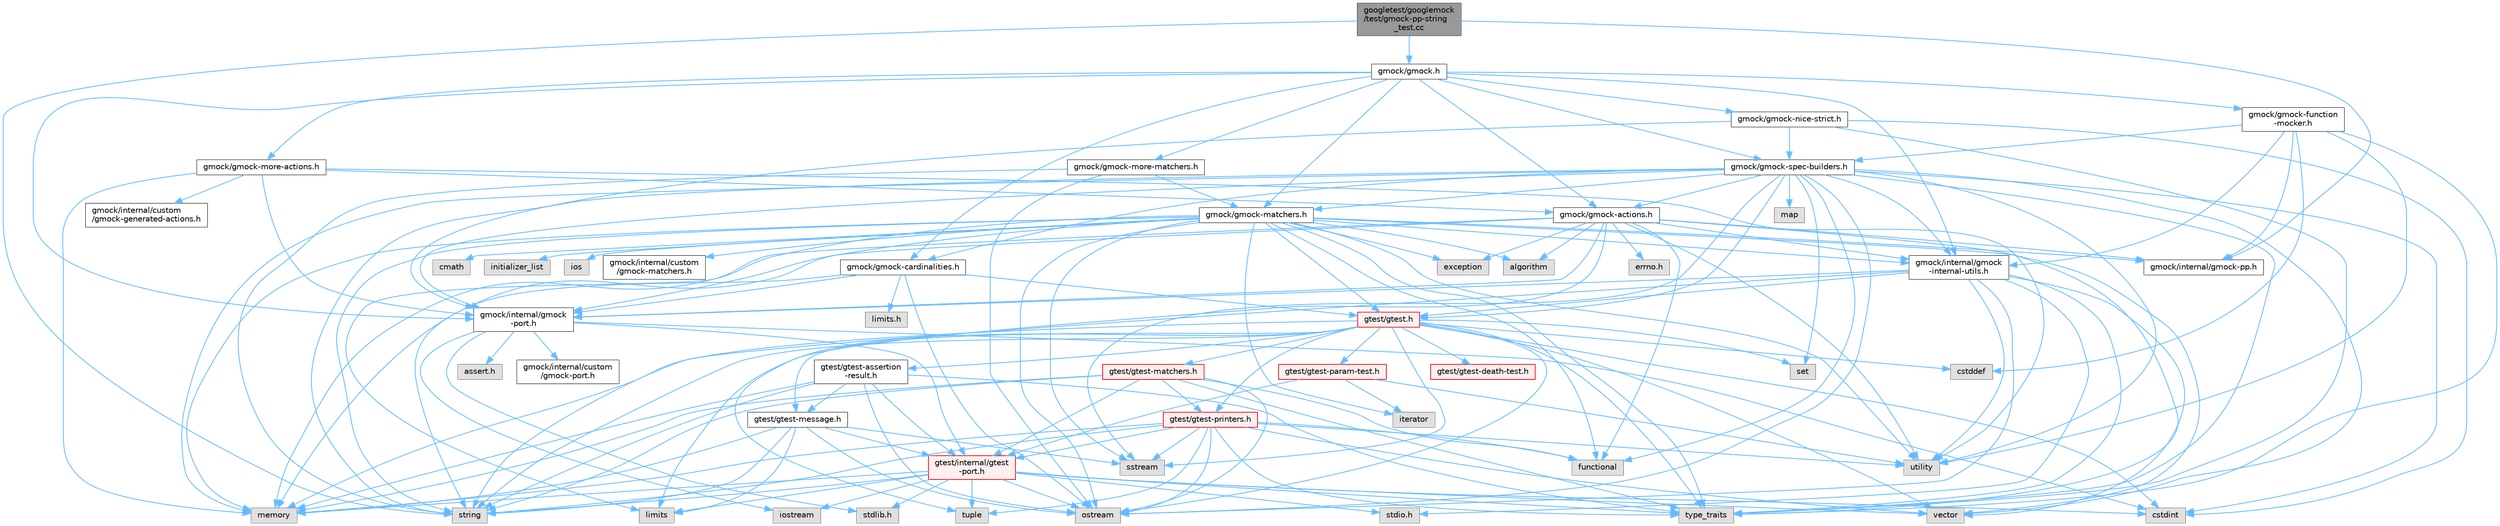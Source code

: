 digraph "googletest/googlemock/test/gmock-pp-string_test.cc"
{
 // LATEX_PDF_SIZE
  bgcolor="transparent";
  edge [fontname=Helvetica,fontsize=10,labelfontname=Helvetica,labelfontsize=10];
  node [fontname=Helvetica,fontsize=10,shape=box,height=0.2,width=0.4];
  Node1 [id="Node000001",label="googletest/googlemock\l/test/gmock-pp-string\l_test.cc",height=0.2,width=0.4,color="gray40", fillcolor="grey60", style="filled", fontcolor="black",tooltip=" "];
  Node1 -> Node2 [id="edge159_Node000001_Node000002",color="steelblue1",style="solid",tooltip=" "];
  Node2 [id="Node000002",label="string",height=0.2,width=0.4,color="grey60", fillcolor="#E0E0E0", style="filled",tooltip=" "];
  Node1 -> Node3 [id="edge160_Node000001_Node000003",color="steelblue1",style="solid",tooltip=" "];
  Node3 [id="Node000003",label="gmock/gmock.h",height=0.2,width=0.4,color="grey40", fillcolor="white", style="filled",URL="$gmock_8h.html",tooltip=" "];
  Node3 -> Node4 [id="edge161_Node000003_Node000004",color="steelblue1",style="solid",tooltip=" "];
  Node4 [id="Node000004",label="gmock/gmock-actions.h",height=0.2,width=0.4,color="grey40", fillcolor="white", style="filled",URL="$gmock-actions_8h.html",tooltip=" "];
  Node4 -> Node5 [id="edge162_Node000004_Node000005",color="steelblue1",style="solid",tooltip=" "];
  Node5 [id="Node000005",label="errno.h",height=0.2,width=0.4,color="grey60", fillcolor="#E0E0E0", style="filled",tooltip=" "];
  Node4 -> Node6 [id="edge163_Node000004_Node000006",color="steelblue1",style="solid",tooltip=" "];
  Node6 [id="Node000006",label="algorithm",height=0.2,width=0.4,color="grey60", fillcolor="#E0E0E0", style="filled",tooltip=" "];
  Node4 -> Node7 [id="edge164_Node000004_Node000007",color="steelblue1",style="solid",tooltip=" "];
  Node7 [id="Node000007",label="exception",height=0.2,width=0.4,color="grey60", fillcolor="#E0E0E0", style="filled",tooltip=" "];
  Node4 -> Node8 [id="edge165_Node000004_Node000008",color="steelblue1",style="solid",tooltip=" "];
  Node8 [id="Node000008",label="functional",height=0.2,width=0.4,color="grey60", fillcolor="#E0E0E0", style="filled",tooltip=" "];
  Node4 -> Node9 [id="edge166_Node000004_Node000009",color="steelblue1",style="solid",tooltip=" "];
  Node9 [id="Node000009",label="memory",height=0.2,width=0.4,color="grey60", fillcolor="#E0E0E0", style="filled",tooltip=" "];
  Node4 -> Node2 [id="edge167_Node000004_Node000002",color="steelblue1",style="solid",tooltip=" "];
  Node4 -> Node10 [id="edge168_Node000004_Node000010",color="steelblue1",style="solid",tooltip=" "];
  Node10 [id="Node000010",label="tuple",height=0.2,width=0.4,color="grey60", fillcolor="#E0E0E0", style="filled",tooltip=" "];
  Node4 -> Node11 [id="edge169_Node000004_Node000011",color="steelblue1",style="solid",tooltip=" "];
  Node11 [id="Node000011",label="type_traits",height=0.2,width=0.4,color="grey60", fillcolor="#E0E0E0", style="filled",tooltip=" "];
  Node4 -> Node12 [id="edge170_Node000004_Node000012",color="steelblue1",style="solid",tooltip=" "];
  Node12 [id="Node000012",label="utility",height=0.2,width=0.4,color="grey60", fillcolor="#E0E0E0", style="filled",tooltip=" "];
  Node4 -> Node13 [id="edge171_Node000004_Node000013",color="steelblue1",style="solid",tooltip=" "];
  Node13 [id="Node000013",label="gmock/internal/gmock\l-internal-utils.h",height=0.2,width=0.4,color="grey40", fillcolor="white", style="filled",URL="$gmock-internal-utils_8h.html",tooltip=" "];
  Node13 -> Node14 [id="edge172_Node000013_Node000014",color="steelblue1",style="solid",tooltip=" "];
  Node14 [id="Node000014",label="stdio.h",height=0.2,width=0.4,color="grey60", fillcolor="#E0E0E0", style="filled",tooltip=" "];
  Node13 -> Node15 [id="edge173_Node000013_Node000015",color="steelblue1",style="solid",tooltip=" "];
  Node15 [id="Node000015",label="ostream",height=0.2,width=0.4,color="grey60", fillcolor="#E0E0E0", style="filled",tooltip=" "];
  Node13 -> Node2 [id="edge174_Node000013_Node000002",color="steelblue1",style="solid",tooltip=" "];
  Node13 -> Node11 [id="edge175_Node000013_Node000011",color="steelblue1",style="solid",tooltip=" "];
  Node13 -> Node12 [id="edge176_Node000013_Node000012",color="steelblue1",style="solid",tooltip=" "];
  Node13 -> Node16 [id="edge177_Node000013_Node000016",color="steelblue1",style="solid",tooltip=" "];
  Node16 [id="Node000016",label="vector",height=0.2,width=0.4,color="grey60", fillcolor="#E0E0E0", style="filled",tooltip=" "];
  Node13 -> Node17 [id="edge178_Node000013_Node000017",color="steelblue1",style="solid",tooltip=" "];
  Node17 [id="Node000017",label="gmock/internal/gmock\l-port.h",height=0.2,width=0.4,color="grey40", fillcolor="white", style="filled",URL="$gmock-port_8h.html",tooltip=" "];
  Node17 -> Node18 [id="edge179_Node000017_Node000018",color="steelblue1",style="solid",tooltip=" "];
  Node18 [id="Node000018",label="assert.h",height=0.2,width=0.4,color="grey60", fillcolor="#E0E0E0", style="filled",tooltip=" "];
  Node17 -> Node19 [id="edge180_Node000017_Node000019",color="steelblue1",style="solid",tooltip=" "];
  Node19 [id="Node000019",label="stdlib.h",height=0.2,width=0.4,color="grey60", fillcolor="#E0E0E0", style="filled",tooltip=" "];
  Node17 -> Node20 [id="edge181_Node000017_Node000020",color="steelblue1",style="solid",tooltip=" "];
  Node20 [id="Node000020",label="cstdint",height=0.2,width=0.4,color="grey60", fillcolor="#E0E0E0", style="filled",tooltip=" "];
  Node17 -> Node21 [id="edge182_Node000017_Node000021",color="steelblue1",style="solid",tooltip=" "];
  Node21 [id="Node000021",label="iostream",height=0.2,width=0.4,color="grey60", fillcolor="#E0E0E0", style="filled",tooltip=" "];
  Node17 -> Node22 [id="edge183_Node000017_Node000022",color="steelblue1",style="solid",tooltip=" "];
  Node22 [id="Node000022",label="gmock/internal/custom\l/gmock-port.h",height=0.2,width=0.4,color="grey40", fillcolor="white", style="filled",URL="$custom_2gmock-port_8h.html",tooltip=" "];
  Node17 -> Node23 [id="edge184_Node000017_Node000023",color="steelblue1",style="solid",tooltip=" "];
  Node23 [id="Node000023",label="gtest/internal/gtest\l-port.h",height=0.2,width=0.4,color="red", fillcolor="#FFF0F0", style="filled",URL="$gtest-port_8h.html",tooltip=" "];
  Node23 -> Node14 [id="edge185_Node000023_Node000014",color="steelblue1",style="solid",tooltip=" "];
  Node23 -> Node19 [id="edge186_Node000023_Node000019",color="steelblue1",style="solid",tooltip=" "];
  Node23 -> Node20 [id="edge187_Node000023_Node000020",color="steelblue1",style="solid",tooltip=" "];
  Node23 -> Node21 [id="edge188_Node000023_Node000021",color="steelblue1",style="solid",tooltip=" "];
  Node23 -> Node33 [id="edge189_Node000023_Node000033",color="steelblue1",style="solid",tooltip=" "];
  Node33 [id="Node000033",label="limits",height=0.2,width=0.4,color="grey60", fillcolor="#E0E0E0", style="filled",tooltip=" "];
  Node23 -> Node9 [id="edge190_Node000023_Node000009",color="steelblue1",style="solid",tooltip=" "];
  Node23 -> Node15 [id="edge191_Node000023_Node000015",color="steelblue1",style="solid",tooltip=" "];
  Node23 -> Node2 [id="edge192_Node000023_Node000002",color="steelblue1",style="solid",tooltip=" "];
  Node23 -> Node10 [id="edge193_Node000023_Node000010",color="steelblue1",style="solid",tooltip=" "];
  Node23 -> Node11 [id="edge194_Node000023_Node000011",color="steelblue1",style="solid",tooltip=" "];
  Node23 -> Node16 [id="edge195_Node000023_Node000016",color="steelblue1",style="solid",tooltip=" "];
  Node13 -> Node48 [id="edge196_Node000013_Node000048",color="steelblue1",style="solid",tooltip=" "];
  Node48 [id="Node000048",label="gtest/gtest.h",height=0.2,width=0.4,color="red", fillcolor="#FFF0F0", style="filled",URL="$gtest_8h.html",tooltip=" "];
  Node48 -> Node29 [id="edge197_Node000048_Node000029",color="steelblue1",style="solid",tooltip=" "];
  Node29 [id="Node000029",label="cstddef",height=0.2,width=0.4,color="grey60", fillcolor="#E0E0E0", style="filled",tooltip=" "];
  Node48 -> Node20 [id="edge198_Node000048_Node000020",color="steelblue1",style="solid",tooltip=" "];
  Node48 -> Node33 [id="edge199_Node000048_Node000033",color="steelblue1",style="solid",tooltip=" "];
  Node48 -> Node9 [id="edge200_Node000048_Node000009",color="steelblue1",style="solid",tooltip=" "];
  Node48 -> Node15 [id="edge201_Node000048_Node000015",color="steelblue1",style="solid",tooltip=" "];
  Node48 -> Node32 [id="edge202_Node000048_Node000032",color="steelblue1",style="solid",tooltip=" "];
  Node32 [id="Node000032",label="set",height=0.2,width=0.4,color="grey60", fillcolor="#E0E0E0", style="filled",tooltip=" "];
  Node48 -> Node49 [id="edge203_Node000048_Node000049",color="steelblue1",style="solid",tooltip=" "];
  Node49 [id="Node000049",label="sstream",height=0.2,width=0.4,color="grey60", fillcolor="#E0E0E0", style="filled",tooltip=" "];
  Node48 -> Node2 [id="edge204_Node000048_Node000002",color="steelblue1",style="solid",tooltip=" "];
  Node48 -> Node11 [id="edge205_Node000048_Node000011",color="steelblue1",style="solid",tooltip=" "];
  Node48 -> Node16 [id="edge206_Node000048_Node000016",color="steelblue1",style="solid",tooltip=" "];
  Node48 -> Node50 [id="edge207_Node000048_Node000050",color="steelblue1",style="solid",tooltip=" "];
  Node50 [id="Node000050",label="gtest/gtest-assertion\l-result.h",height=0.2,width=0.4,color="grey40", fillcolor="white", style="filled",URL="$gtest-assertion-result_8h.html",tooltip=" "];
  Node50 -> Node9 [id="edge208_Node000050_Node000009",color="steelblue1",style="solid",tooltip=" "];
  Node50 -> Node15 [id="edge209_Node000050_Node000015",color="steelblue1",style="solid",tooltip=" "];
  Node50 -> Node2 [id="edge210_Node000050_Node000002",color="steelblue1",style="solid",tooltip=" "];
  Node50 -> Node11 [id="edge211_Node000050_Node000011",color="steelblue1",style="solid",tooltip=" "];
  Node50 -> Node51 [id="edge212_Node000050_Node000051",color="steelblue1",style="solid",tooltip=" "];
  Node51 [id="Node000051",label="gtest/gtest-message.h",height=0.2,width=0.4,color="grey40", fillcolor="white", style="filled",URL="$gtest-message_8h.html",tooltip=" "];
  Node51 -> Node33 [id="edge213_Node000051_Node000033",color="steelblue1",style="solid",tooltip=" "];
  Node51 -> Node9 [id="edge214_Node000051_Node000009",color="steelblue1",style="solid",tooltip=" "];
  Node51 -> Node15 [id="edge215_Node000051_Node000015",color="steelblue1",style="solid",tooltip=" "];
  Node51 -> Node49 [id="edge216_Node000051_Node000049",color="steelblue1",style="solid",tooltip=" "];
  Node51 -> Node2 [id="edge217_Node000051_Node000002",color="steelblue1",style="solid",tooltip=" "];
  Node51 -> Node23 [id="edge218_Node000051_Node000023",color="steelblue1",style="solid",tooltip=" "];
  Node50 -> Node23 [id="edge219_Node000050_Node000023",color="steelblue1",style="solid",tooltip=" "];
  Node48 -> Node52 [id="edge220_Node000048_Node000052",color="steelblue1",style="solid",tooltip=" "];
  Node52 [id="Node000052",label="gtest/gtest-death-test.h",height=0.2,width=0.4,color="red", fillcolor="#FFF0F0", style="filled",URL="$gtest-death-test_8h.html",tooltip=" "];
  Node48 -> Node54 [id="edge221_Node000048_Node000054",color="steelblue1",style="solid",tooltip=" "];
  Node54 [id="Node000054",label="gtest/gtest-matchers.h",height=0.2,width=0.4,color="red", fillcolor="#FFF0F0", style="filled",URL="$gtest-matchers_8h.html",tooltip=" "];
  Node54 -> Node8 [id="edge222_Node000054_Node000008",color="steelblue1",style="solid",tooltip=" "];
  Node54 -> Node9 [id="edge223_Node000054_Node000009",color="steelblue1",style="solid",tooltip=" "];
  Node54 -> Node15 [id="edge224_Node000054_Node000015",color="steelblue1",style="solid",tooltip=" "];
  Node54 -> Node2 [id="edge225_Node000054_Node000002",color="steelblue1",style="solid",tooltip=" "];
  Node54 -> Node11 [id="edge226_Node000054_Node000011",color="steelblue1",style="solid",tooltip=" "];
  Node54 -> Node56 [id="edge227_Node000054_Node000056",color="steelblue1",style="solid",tooltip=" "];
  Node56 [id="Node000056",label="gtest/gtest-printers.h",height=0.2,width=0.4,color="red", fillcolor="#FFF0F0", style="filled",URL="$gtest-printers_8h.html",tooltip=" "];
  Node56 -> Node8 [id="edge228_Node000056_Node000008",color="steelblue1",style="solid",tooltip=" "];
  Node56 -> Node9 [id="edge229_Node000056_Node000009",color="steelblue1",style="solid",tooltip=" "];
  Node56 -> Node15 [id="edge230_Node000056_Node000015",color="steelblue1",style="solid",tooltip=" "];
  Node56 -> Node49 [id="edge231_Node000056_Node000049",color="steelblue1",style="solid",tooltip=" "];
  Node56 -> Node2 [id="edge232_Node000056_Node000002",color="steelblue1",style="solid",tooltip=" "];
  Node56 -> Node10 [id="edge233_Node000056_Node000010",color="steelblue1",style="solid",tooltip=" "];
  Node56 -> Node11 [id="edge234_Node000056_Node000011",color="steelblue1",style="solid",tooltip=" "];
  Node56 -> Node12 [id="edge235_Node000056_Node000012",color="steelblue1",style="solid",tooltip=" "];
  Node56 -> Node16 [id="edge236_Node000056_Node000016",color="steelblue1",style="solid",tooltip=" "];
  Node56 -> Node23 [id="edge237_Node000056_Node000023",color="steelblue1",style="solid",tooltip=" "];
  Node54 -> Node23 [id="edge238_Node000054_Node000023",color="steelblue1",style="solid",tooltip=" "];
  Node48 -> Node51 [id="edge239_Node000048_Node000051",color="steelblue1",style="solid",tooltip=" "];
  Node48 -> Node64 [id="edge240_Node000048_Node000064",color="steelblue1",style="solid",tooltip=" "];
  Node64 [id="Node000064",label="gtest/gtest-param-test.h",height=0.2,width=0.4,color="red", fillcolor="#FFF0F0", style="filled",URL="$gtest-param-test_8h.html",tooltip=" "];
  Node64 -> Node34 [id="edge241_Node000064_Node000034",color="steelblue1",style="solid",tooltip=" "];
  Node34 [id="Node000034",label="iterator",height=0.2,width=0.4,color="grey60", fillcolor="#E0E0E0", style="filled",tooltip=" "];
  Node64 -> Node12 [id="edge242_Node000064_Node000012",color="steelblue1",style="solid",tooltip=" "];
  Node64 -> Node23 [id="edge243_Node000064_Node000023",color="steelblue1",style="solid",tooltip=" "];
  Node48 -> Node56 [id="edge244_Node000048_Node000056",color="steelblue1",style="solid",tooltip=" "];
  Node4 -> Node17 [id="edge245_Node000004_Node000017",color="steelblue1",style="solid",tooltip=" "];
  Node4 -> Node73 [id="edge246_Node000004_Node000073",color="steelblue1",style="solid",tooltip=" "];
  Node73 [id="Node000073",label="gmock/internal/gmock-pp.h",height=0.2,width=0.4,color="grey40", fillcolor="white", style="filled",URL="$gmock-pp_8h.html",tooltip=" "];
  Node3 -> Node74 [id="edge247_Node000003_Node000074",color="steelblue1",style="solid",tooltip=" "];
  Node74 [id="Node000074",label="gmock/gmock-cardinalities.h",height=0.2,width=0.4,color="grey40", fillcolor="white", style="filled",URL="$gmock-cardinalities_8h.html",tooltip=" "];
  Node74 -> Node75 [id="edge248_Node000074_Node000075",color="steelblue1",style="solid",tooltip=" "];
  Node75 [id="Node000075",label="limits.h",height=0.2,width=0.4,color="grey60", fillcolor="#E0E0E0", style="filled",tooltip=" "];
  Node74 -> Node9 [id="edge249_Node000074_Node000009",color="steelblue1",style="solid",tooltip=" "];
  Node74 -> Node15 [id="edge250_Node000074_Node000015",color="steelblue1",style="solid",tooltip=" "];
  Node74 -> Node17 [id="edge251_Node000074_Node000017",color="steelblue1",style="solid",tooltip=" "];
  Node74 -> Node48 [id="edge252_Node000074_Node000048",color="steelblue1",style="solid",tooltip=" "];
  Node3 -> Node76 [id="edge253_Node000003_Node000076",color="steelblue1",style="solid",tooltip=" "];
  Node76 [id="Node000076",label="gmock/gmock-function\l-mocker.h",height=0.2,width=0.4,color="grey40", fillcolor="white", style="filled",URL="$gmock-function-mocker_8h.html",tooltip=" "];
  Node76 -> Node29 [id="edge254_Node000076_Node000029",color="steelblue1",style="solid",tooltip=" "];
  Node76 -> Node11 [id="edge255_Node000076_Node000011",color="steelblue1",style="solid",tooltip=" "];
  Node76 -> Node12 [id="edge256_Node000076_Node000012",color="steelblue1",style="solid",tooltip=" "];
  Node76 -> Node77 [id="edge257_Node000076_Node000077",color="steelblue1",style="solid",tooltip=" "];
  Node77 [id="Node000077",label="gmock/gmock-spec-builders.h",height=0.2,width=0.4,color="grey40", fillcolor="white", style="filled",URL="$gmock-spec-builders_8h.html",tooltip=" "];
  Node77 -> Node20 [id="edge258_Node000077_Node000020",color="steelblue1",style="solid",tooltip=" "];
  Node77 -> Node8 [id="edge259_Node000077_Node000008",color="steelblue1",style="solid",tooltip=" "];
  Node77 -> Node59 [id="edge260_Node000077_Node000059",color="steelblue1",style="solid",tooltip=" "];
  Node59 [id="Node000059",label="map",height=0.2,width=0.4,color="grey60", fillcolor="#E0E0E0", style="filled",tooltip=" "];
  Node77 -> Node9 [id="edge261_Node000077_Node000009",color="steelblue1",style="solid",tooltip=" "];
  Node77 -> Node15 [id="edge262_Node000077_Node000015",color="steelblue1",style="solid",tooltip=" "];
  Node77 -> Node32 [id="edge263_Node000077_Node000032",color="steelblue1",style="solid",tooltip=" "];
  Node77 -> Node49 [id="edge264_Node000077_Node000049",color="steelblue1",style="solid",tooltip=" "];
  Node77 -> Node2 [id="edge265_Node000077_Node000002",color="steelblue1",style="solid",tooltip=" "];
  Node77 -> Node11 [id="edge266_Node000077_Node000011",color="steelblue1",style="solid",tooltip=" "];
  Node77 -> Node12 [id="edge267_Node000077_Node000012",color="steelblue1",style="solid",tooltip=" "];
  Node77 -> Node16 [id="edge268_Node000077_Node000016",color="steelblue1",style="solid",tooltip=" "];
  Node77 -> Node4 [id="edge269_Node000077_Node000004",color="steelblue1",style="solid",tooltip=" "];
  Node77 -> Node74 [id="edge270_Node000077_Node000074",color="steelblue1",style="solid",tooltip=" "];
  Node77 -> Node78 [id="edge271_Node000077_Node000078",color="steelblue1",style="solid",tooltip=" "];
  Node78 [id="Node000078",label="gmock/gmock-matchers.h",height=0.2,width=0.4,color="grey40", fillcolor="white", style="filled",URL="$gmock-matchers_8h.html",tooltip=" "];
  Node78 -> Node6 [id="edge272_Node000078_Node000006",color="steelblue1",style="solid",tooltip=" "];
  Node78 -> Node79 [id="edge273_Node000078_Node000079",color="steelblue1",style="solid",tooltip=" "];
  Node79 [id="Node000079",label="cmath",height=0.2,width=0.4,color="grey60", fillcolor="#E0E0E0", style="filled",tooltip=" "];
  Node78 -> Node7 [id="edge274_Node000078_Node000007",color="steelblue1",style="solid",tooltip=" "];
  Node78 -> Node8 [id="edge275_Node000078_Node000008",color="steelblue1",style="solid",tooltip=" "];
  Node78 -> Node80 [id="edge276_Node000078_Node000080",color="steelblue1",style="solid",tooltip=" "];
  Node80 [id="Node000080",label="initializer_list",height=0.2,width=0.4,color="grey60", fillcolor="#E0E0E0", style="filled",tooltip=" "];
  Node78 -> Node81 [id="edge277_Node000078_Node000081",color="steelblue1",style="solid",tooltip=" "];
  Node81 [id="Node000081",label="ios",height=0.2,width=0.4,color="grey60", fillcolor="#E0E0E0", style="filled",tooltip=" "];
  Node78 -> Node34 [id="edge278_Node000078_Node000034",color="steelblue1",style="solid",tooltip=" "];
  Node78 -> Node33 [id="edge279_Node000078_Node000033",color="steelblue1",style="solid",tooltip=" "];
  Node78 -> Node9 [id="edge280_Node000078_Node000009",color="steelblue1",style="solid",tooltip=" "];
  Node78 -> Node15 [id="edge281_Node000078_Node000015",color="steelblue1",style="solid",tooltip=" "];
  Node78 -> Node49 [id="edge282_Node000078_Node000049",color="steelblue1",style="solid",tooltip=" "];
  Node78 -> Node2 [id="edge283_Node000078_Node000002",color="steelblue1",style="solid",tooltip=" "];
  Node78 -> Node11 [id="edge284_Node000078_Node000011",color="steelblue1",style="solid",tooltip=" "];
  Node78 -> Node12 [id="edge285_Node000078_Node000012",color="steelblue1",style="solid",tooltip=" "];
  Node78 -> Node16 [id="edge286_Node000078_Node000016",color="steelblue1",style="solid",tooltip=" "];
  Node78 -> Node13 [id="edge287_Node000078_Node000013",color="steelblue1",style="solid",tooltip=" "];
  Node78 -> Node17 [id="edge288_Node000078_Node000017",color="steelblue1",style="solid",tooltip=" "];
  Node78 -> Node73 [id="edge289_Node000078_Node000073",color="steelblue1",style="solid",tooltip=" "];
  Node78 -> Node48 [id="edge290_Node000078_Node000048",color="steelblue1",style="solid",tooltip=" "];
  Node78 -> Node82 [id="edge291_Node000078_Node000082",color="steelblue1",style="solid",tooltip=" "];
  Node82 [id="Node000082",label="gmock/internal/custom\l/gmock-matchers.h",height=0.2,width=0.4,color="grey40", fillcolor="white", style="filled",URL="$internal_2custom_2gmock-matchers_8h.html",tooltip=" "];
  Node77 -> Node13 [id="edge292_Node000077_Node000013",color="steelblue1",style="solid",tooltip=" "];
  Node77 -> Node17 [id="edge293_Node000077_Node000017",color="steelblue1",style="solid",tooltip=" "];
  Node77 -> Node48 [id="edge294_Node000077_Node000048",color="steelblue1",style="solid",tooltip=" "];
  Node76 -> Node13 [id="edge295_Node000076_Node000013",color="steelblue1",style="solid",tooltip=" "];
  Node76 -> Node73 [id="edge296_Node000076_Node000073",color="steelblue1",style="solid",tooltip=" "];
  Node3 -> Node78 [id="edge297_Node000003_Node000078",color="steelblue1",style="solid",tooltip=" "];
  Node3 -> Node83 [id="edge298_Node000003_Node000083",color="steelblue1",style="solid",tooltip=" "];
  Node83 [id="Node000083",label="gmock/gmock-more-actions.h",height=0.2,width=0.4,color="grey40", fillcolor="white", style="filled",URL="$gmock-more-actions_8h.html",tooltip=" "];
  Node83 -> Node9 [id="edge299_Node000083_Node000009",color="steelblue1",style="solid",tooltip=" "];
  Node83 -> Node12 [id="edge300_Node000083_Node000012",color="steelblue1",style="solid",tooltip=" "];
  Node83 -> Node4 [id="edge301_Node000083_Node000004",color="steelblue1",style="solid",tooltip=" "];
  Node83 -> Node17 [id="edge302_Node000083_Node000017",color="steelblue1",style="solid",tooltip=" "];
  Node83 -> Node84 [id="edge303_Node000083_Node000084",color="steelblue1",style="solid",tooltip=" "];
  Node84 [id="Node000084",label="gmock/internal/custom\l/gmock-generated-actions.h",height=0.2,width=0.4,color="grey40", fillcolor="white", style="filled",URL="$gmock-generated-actions_8h.html",tooltip=" "];
  Node3 -> Node85 [id="edge304_Node000003_Node000085",color="steelblue1",style="solid",tooltip=" "];
  Node85 [id="Node000085",label="gmock/gmock-more-matchers.h",height=0.2,width=0.4,color="grey40", fillcolor="white", style="filled",URL="$gmock-more-matchers_8h.html",tooltip=" "];
  Node85 -> Node15 [id="edge305_Node000085_Node000015",color="steelblue1",style="solid",tooltip=" "];
  Node85 -> Node2 [id="edge306_Node000085_Node000002",color="steelblue1",style="solid",tooltip=" "];
  Node85 -> Node78 [id="edge307_Node000085_Node000078",color="steelblue1",style="solid",tooltip=" "];
  Node3 -> Node86 [id="edge308_Node000003_Node000086",color="steelblue1",style="solid",tooltip=" "];
  Node86 [id="Node000086",label="gmock/gmock-nice-strict.h",height=0.2,width=0.4,color="grey40", fillcolor="white", style="filled",URL="$gmock-nice-strict_8h.html",tooltip=" "];
  Node86 -> Node20 [id="edge309_Node000086_Node000020",color="steelblue1",style="solid",tooltip=" "];
  Node86 -> Node11 [id="edge310_Node000086_Node000011",color="steelblue1",style="solid",tooltip=" "];
  Node86 -> Node77 [id="edge311_Node000086_Node000077",color="steelblue1",style="solid",tooltip=" "];
  Node86 -> Node17 [id="edge312_Node000086_Node000017",color="steelblue1",style="solid",tooltip=" "];
  Node3 -> Node77 [id="edge313_Node000003_Node000077",color="steelblue1",style="solid",tooltip=" "];
  Node3 -> Node13 [id="edge314_Node000003_Node000013",color="steelblue1",style="solid",tooltip=" "];
  Node3 -> Node17 [id="edge315_Node000003_Node000017",color="steelblue1",style="solid",tooltip=" "];
  Node1 -> Node73 [id="edge316_Node000001_Node000073",color="steelblue1",style="solid",tooltip=" "];
}
